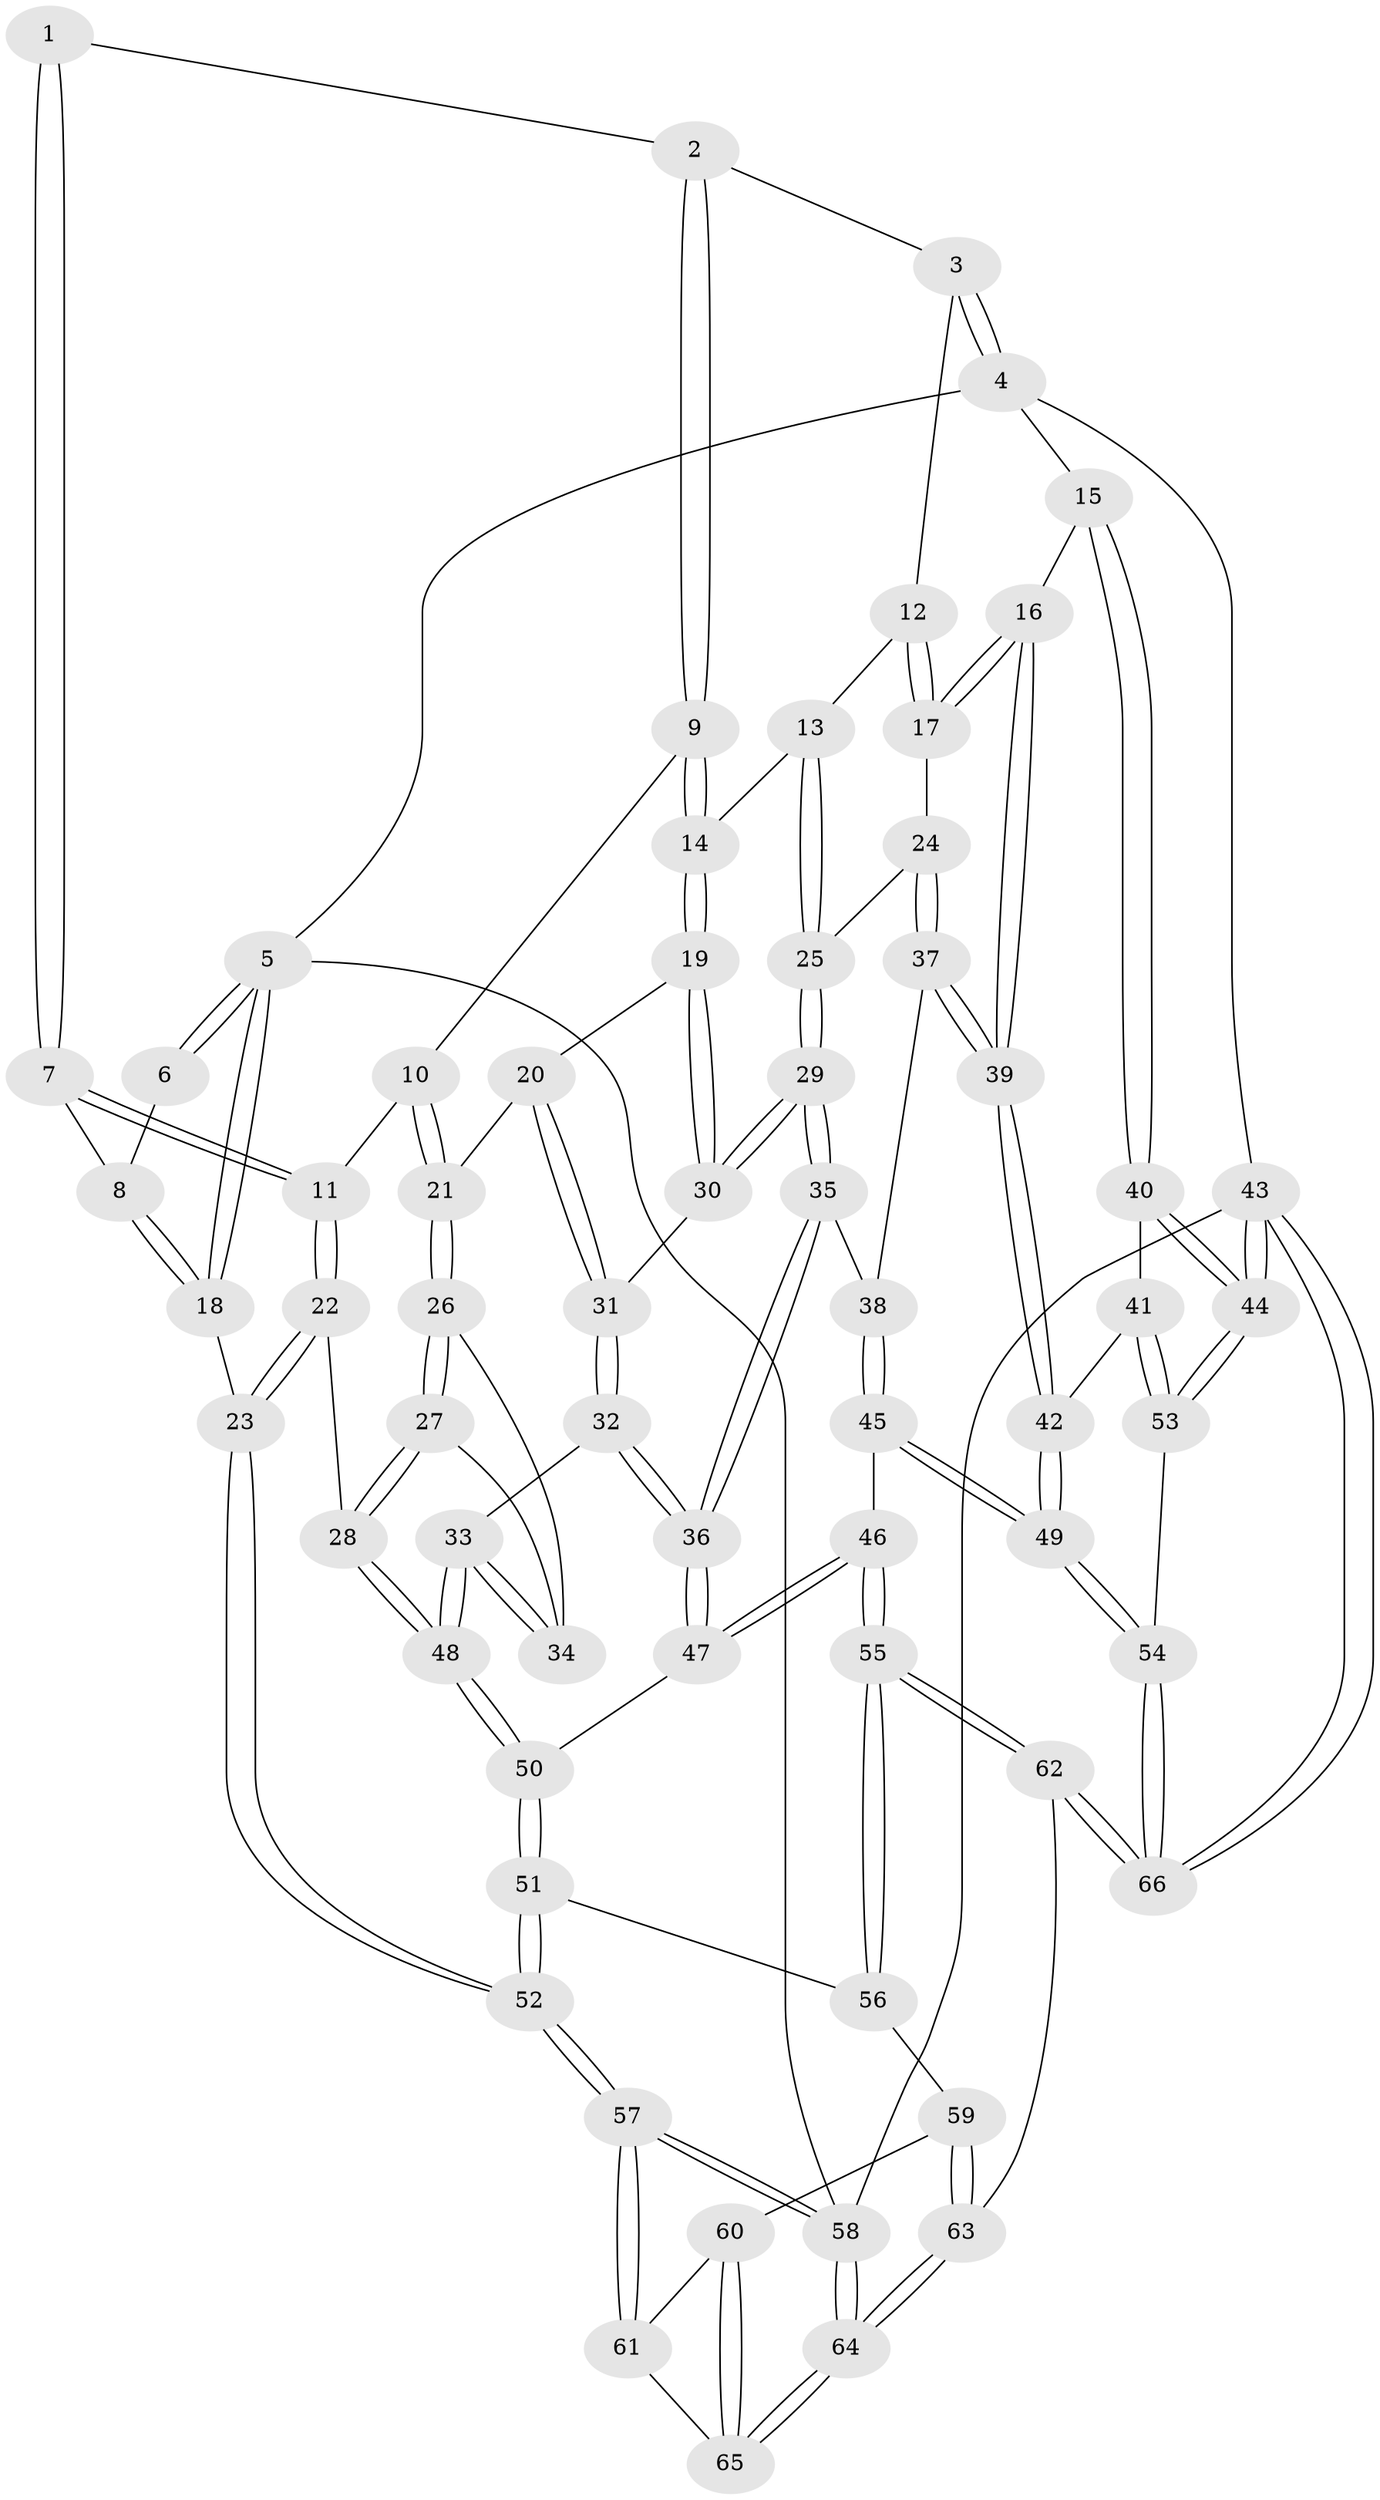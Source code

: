 // Generated by graph-tools (version 1.1) at 2025/02/03/09/25 05:02:20]
// undirected, 66 vertices, 162 edges
graph export_dot {
graph [start="1"]
  node [color=gray90,style=filled];
  1 [pos="+0.27239141688070395+0"];
  2 [pos="+0.36941532814879985+0"];
  3 [pos="+0.6291261920536236+0"];
  4 [pos="+1+0"];
  5 [pos="+0+0"];
  6 [pos="+0.12082124509543203+0"];
  7 [pos="+0.12179550874391952+0.20389866854938152"];
  8 [pos="+0.0376433411133436+0.15325174633338062"];
  9 [pos="+0.3850204844166174+0.09911765079100932"];
  10 [pos="+0.2461627370136222+0.2165926747333552"];
  11 [pos="+0.1294649689832663+0.2182527895974633"];
  12 [pos="+0.6205224021101474+0.10767717081586374"];
  13 [pos="+0.5321410268533217+0.22044303820647118"];
  14 [pos="+0.47104477883975576+0.22473578199491195"];
  15 [pos="+1+0.0058613806318786425"];
  16 [pos="+1+0.010345045006273054"];
  17 [pos="+0.7905451575758452+0.23634063012979056"];
  18 [pos="+0+0.14256073739007"];
  19 [pos="+0.46122298298666986+0.25329312444236757"];
  20 [pos="+0.43776779253766457+0.2990992790975605"];
  21 [pos="+0.30781314164199414+0.33600198228909817"];
  22 [pos="+0.06631073291878835+0.45462012533636065"];
  23 [pos="+0+0.5367708417847822"];
  24 [pos="+0.7290232156119637+0.2959028961737256"];
  25 [pos="+0.6903795357579234+0.2984746445718731"];
  26 [pos="+0.29225329314725745+0.36156082104774945"];
  27 [pos="+0.14579338710079967+0.4587833749318455"];
  28 [pos="+0.12717906575963153+0.46780223983717506"];
  29 [pos="+0.6004890240955713+0.38986906916510855"];
  30 [pos="+0.5803578495649592+0.37654865782931995"];
  31 [pos="+0.44939807099979423+0.35357538759849577"];
  32 [pos="+0.4640425016229997+0.5037863212240791"];
  33 [pos="+0.4450468142170742+0.5016925443420062"];
  34 [pos="+0.39021057529749653+0.46954006679725946"];
  35 [pos="+0.5611271368389465+0.49408675962941734"];
  36 [pos="+0.4866082969639078+0.5234905536272387"];
  37 [pos="+0.7713673814622408+0.5063045356339942"];
  38 [pos="+0.6980048581439431+0.5238721094245443"];
  39 [pos="+0.7775838386907088+0.5098443663684904"];
  40 [pos="+1+0.5740589283290838"];
  41 [pos="+0.9237352114458571+0.5999079271507304"];
  42 [pos="+0.8805788085999495+0.6007989983950721"];
  43 [pos="+1+1"];
  44 [pos="+1+0.9567507470689722"];
  45 [pos="+0.6080202535819513+0.7577420222652957"];
  46 [pos="+0.5143095997235497+0.7409073230007663"];
  47 [pos="+0.4826082630126594+0.6862542674528032"];
  48 [pos="+0.23389550664688988+0.5731410219303607"];
  49 [pos="+0.7162866543447199+0.8125602372041925"];
  50 [pos="+0.26590878051097194+0.67002151837716"];
  51 [pos="+0.21869346064563736+0.7527983436995024"];
  52 [pos="+0+0.7648059259145246"];
  53 [pos="+0.9122254192082246+0.8461100044037769"];
  54 [pos="+0.7326803929348643+0.8524464112141054"];
  55 [pos="+0.4365923946726935+0.8573596530280809"];
  56 [pos="+0.24619990298157557+0.8064874078870814"];
  57 [pos="+0+0.8704967259032383"];
  58 [pos="+0+1"];
  59 [pos="+0.23890117743323747+0.835058121272791"];
  60 [pos="+0.23064177450624723+0.8452421611122938"];
  61 [pos="+0.15906202885770368+0.9108180384818191"];
  62 [pos="+0.41231690689099226+1"];
  63 [pos="+0.3797192685048216+1"];
  64 [pos="+0.31445665045248056+1"];
  65 [pos="+0.22253157638926443+1"];
  66 [pos="+0.7284707924340723+1"];
  1 -- 2;
  1 -- 7;
  1 -- 7;
  2 -- 3;
  2 -- 9;
  2 -- 9;
  3 -- 4;
  3 -- 4;
  3 -- 12;
  4 -- 5;
  4 -- 15;
  4 -- 43;
  5 -- 6;
  5 -- 6;
  5 -- 18;
  5 -- 18;
  5 -- 58;
  6 -- 8;
  7 -- 8;
  7 -- 11;
  7 -- 11;
  8 -- 18;
  8 -- 18;
  9 -- 10;
  9 -- 14;
  9 -- 14;
  10 -- 11;
  10 -- 21;
  10 -- 21;
  11 -- 22;
  11 -- 22;
  12 -- 13;
  12 -- 17;
  12 -- 17;
  13 -- 14;
  13 -- 25;
  13 -- 25;
  14 -- 19;
  14 -- 19;
  15 -- 16;
  15 -- 40;
  15 -- 40;
  16 -- 17;
  16 -- 17;
  16 -- 39;
  16 -- 39;
  17 -- 24;
  18 -- 23;
  19 -- 20;
  19 -- 30;
  19 -- 30;
  20 -- 21;
  20 -- 31;
  20 -- 31;
  21 -- 26;
  21 -- 26;
  22 -- 23;
  22 -- 23;
  22 -- 28;
  23 -- 52;
  23 -- 52;
  24 -- 25;
  24 -- 37;
  24 -- 37;
  25 -- 29;
  25 -- 29;
  26 -- 27;
  26 -- 27;
  26 -- 34;
  27 -- 28;
  27 -- 28;
  27 -- 34;
  28 -- 48;
  28 -- 48;
  29 -- 30;
  29 -- 30;
  29 -- 35;
  29 -- 35;
  30 -- 31;
  31 -- 32;
  31 -- 32;
  32 -- 33;
  32 -- 36;
  32 -- 36;
  33 -- 34;
  33 -- 34;
  33 -- 48;
  33 -- 48;
  35 -- 36;
  35 -- 36;
  35 -- 38;
  36 -- 47;
  36 -- 47;
  37 -- 38;
  37 -- 39;
  37 -- 39;
  38 -- 45;
  38 -- 45;
  39 -- 42;
  39 -- 42;
  40 -- 41;
  40 -- 44;
  40 -- 44;
  41 -- 42;
  41 -- 53;
  41 -- 53;
  42 -- 49;
  42 -- 49;
  43 -- 44;
  43 -- 44;
  43 -- 66;
  43 -- 66;
  43 -- 58;
  44 -- 53;
  44 -- 53;
  45 -- 46;
  45 -- 49;
  45 -- 49;
  46 -- 47;
  46 -- 47;
  46 -- 55;
  46 -- 55;
  47 -- 50;
  48 -- 50;
  48 -- 50;
  49 -- 54;
  49 -- 54;
  50 -- 51;
  50 -- 51;
  51 -- 52;
  51 -- 52;
  51 -- 56;
  52 -- 57;
  52 -- 57;
  53 -- 54;
  54 -- 66;
  54 -- 66;
  55 -- 56;
  55 -- 56;
  55 -- 62;
  55 -- 62;
  56 -- 59;
  57 -- 58;
  57 -- 58;
  57 -- 61;
  57 -- 61;
  58 -- 64;
  58 -- 64;
  59 -- 60;
  59 -- 63;
  59 -- 63;
  60 -- 61;
  60 -- 65;
  60 -- 65;
  61 -- 65;
  62 -- 63;
  62 -- 66;
  62 -- 66;
  63 -- 64;
  63 -- 64;
  64 -- 65;
  64 -- 65;
}
